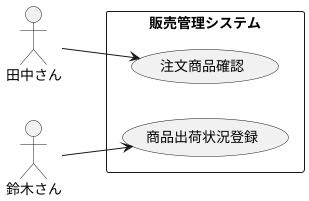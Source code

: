 @startuml 
left to right direction
actor "田中さん" as tanaka
actor "鈴木さん" as suzuki

rectangle "販売管理システム" {
  usecase "注文商品確認" as check_order
  usecase "商品出荷状況登録" as register_shipment
}

tanaka --> check_order
suzuki --> register_shipment
@enduml
